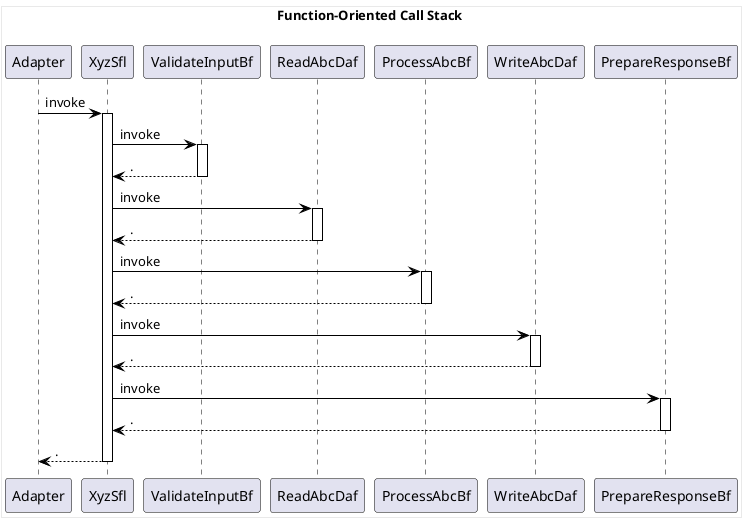 @startuml

skinparam SequenceBoxBackgroundColor White
skinparam SequenceBoxBorderColor LightGrey
skinparam SequenceBoxFontSize 17
skinparam SequenceBoxFontStyle Bold

skinparam sequence {
ArrowColor Black
LifeLineBorderColor Black
' LifeLineBackgroundColor LightGrey

ParticipantBorderColor Black
' ParticipantBackgroundColor DodgerBlue
' ParticipantFontName Impact
' ParticipantFontSize 17
' ParticipantFontColor #A9DCDF

' ActorBorderColor DeepSkyBlue
' ActorBackgroundColor aqua
' ActorFontColor DeepSkyBlue
' ActorFontSize 17
' ActorFontName Aapex
}

box Function-Oriented Call Stack \n

participant Adapter
participant XyzSfl
participant ValidateInputBf
participant ReadAbcDaf
participant ProcessAbcBf
participant WriteAbcDaf
participant PrepareResponseBf

Adapter->XyzSfl ++ : invoke
XyzSfl->ValidateInputBf ++: invoke
return .
XyzSfl->ReadAbcDaf ++ : invoke
return .
XyzSfl->ProcessAbcBf ++ : invoke
return .
XyzSfl->WriteAbcDaf ++ : invoke
return .
XyzSfl->PrepareResponseBf ++ : invoke
return .
return .

@enduml
